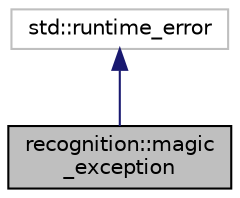 digraph "recognition::magic_exception"
{
 // LATEX_PDF_SIZE
  edge [fontname="Helvetica",fontsize="10",labelfontname="Helvetica",labelfontsize="10"];
  node [fontname="Helvetica",fontsize="10",shape=record];
  Node1 [label="recognition::magic\l_exception",height=0.2,width=0.4,color="black", fillcolor="grey75", style="filled", fontcolor="black",tooltip="The base class for all exceptions thrown by the magic class."];
  Node2 -> Node1 [dir="back",color="midnightblue",fontsize="10",style="solid",fontname="Helvetica"];
  Node2 [label="std::runtime_error",height=0.2,width=0.4,color="grey75", fillcolor="white", style="filled",tooltip=" "];
}
